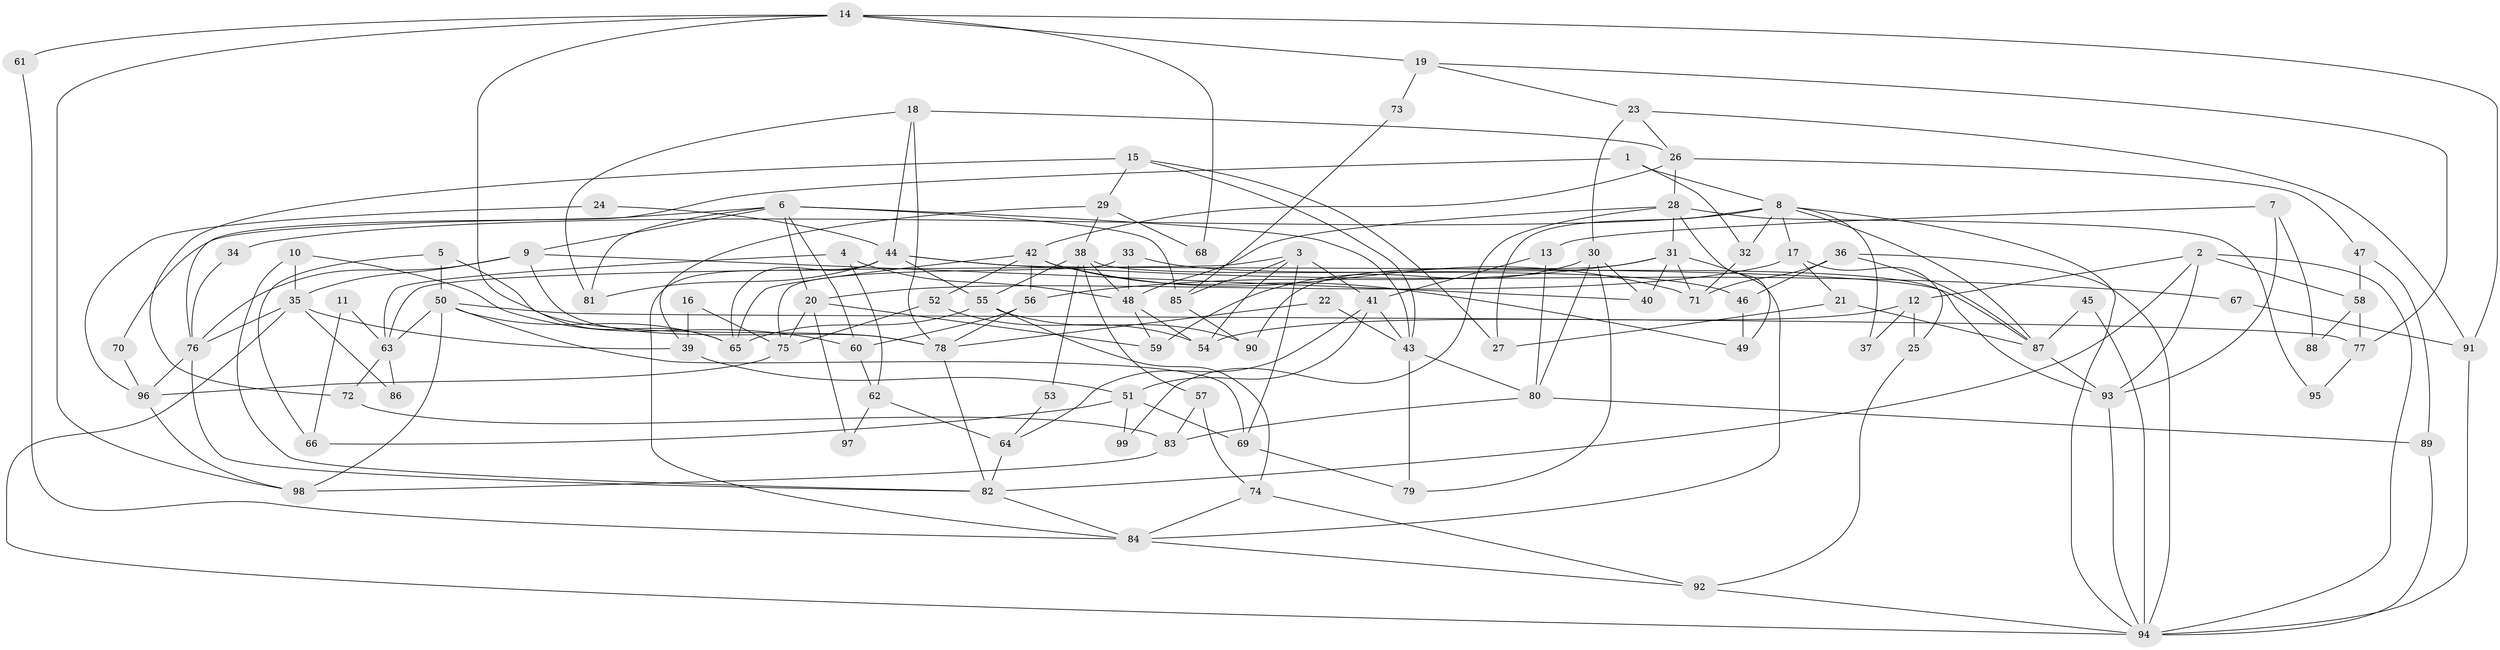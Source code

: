 // Generated by graph-tools (version 1.1) at 2025/02/03/09/25 03:02:10]
// undirected, 99 vertices, 198 edges
graph export_dot {
graph [start="1"]
  node [color=gray90,style=filled];
  1;
  2;
  3;
  4;
  5;
  6;
  7;
  8;
  9;
  10;
  11;
  12;
  13;
  14;
  15;
  16;
  17;
  18;
  19;
  20;
  21;
  22;
  23;
  24;
  25;
  26;
  27;
  28;
  29;
  30;
  31;
  32;
  33;
  34;
  35;
  36;
  37;
  38;
  39;
  40;
  41;
  42;
  43;
  44;
  45;
  46;
  47;
  48;
  49;
  50;
  51;
  52;
  53;
  54;
  55;
  56;
  57;
  58;
  59;
  60;
  61;
  62;
  63;
  64;
  65;
  66;
  67;
  68;
  69;
  70;
  71;
  72;
  73;
  74;
  75;
  76;
  77;
  78;
  79;
  80;
  81;
  82;
  83;
  84;
  85;
  86;
  87;
  88;
  89;
  90;
  91;
  92;
  93;
  94;
  95;
  96;
  97;
  98;
  99;
  1 -- 32;
  1 -- 76;
  1 -- 8;
  2 -- 82;
  2 -- 94;
  2 -- 12;
  2 -- 58;
  2 -- 93;
  3 -- 54;
  3 -- 63;
  3 -- 41;
  3 -- 69;
  3 -- 85;
  4 -- 48;
  4 -- 62;
  4 -- 63;
  5 -- 78;
  5 -- 50;
  5 -- 66;
  6 -- 43;
  6 -- 81;
  6 -- 9;
  6 -- 20;
  6 -- 60;
  6 -- 70;
  6 -- 85;
  7 -- 13;
  7 -- 93;
  7 -- 88;
  8 -- 87;
  8 -- 17;
  8 -- 27;
  8 -- 32;
  8 -- 34;
  8 -- 37;
  8 -- 94;
  9 -- 78;
  9 -- 35;
  9 -- 40;
  9 -- 76;
  10 -- 82;
  10 -- 35;
  10 -- 60;
  11 -- 63;
  11 -- 66;
  12 -- 54;
  12 -- 25;
  12 -- 37;
  13 -- 80;
  13 -- 41;
  14 -- 91;
  14 -- 65;
  14 -- 19;
  14 -- 61;
  14 -- 68;
  14 -- 98;
  15 -- 27;
  15 -- 43;
  15 -- 29;
  15 -- 72;
  16 -- 39;
  16 -- 75;
  17 -- 25;
  17 -- 20;
  17 -- 21;
  18 -- 44;
  18 -- 26;
  18 -- 78;
  18 -- 81;
  19 -- 77;
  19 -- 23;
  19 -- 73;
  20 -- 59;
  20 -- 75;
  20 -- 97;
  21 -- 87;
  21 -- 27;
  22 -- 78;
  22 -- 43;
  23 -- 30;
  23 -- 26;
  23 -- 91;
  24 -- 96;
  24 -- 44;
  25 -- 92;
  26 -- 28;
  26 -- 42;
  26 -- 47;
  28 -- 31;
  28 -- 48;
  28 -- 49;
  28 -- 95;
  28 -- 99;
  29 -- 38;
  29 -- 39;
  29 -- 68;
  30 -- 40;
  30 -- 59;
  30 -- 79;
  30 -- 80;
  31 -- 90;
  31 -- 56;
  31 -- 40;
  31 -- 71;
  31 -- 84;
  32 -- 71;
  33 -- 75;
  33 -- 46;
  33 -- 48;
  34 -- 76;
  35 -- 94;
  35 -- 39;
  35 -- 76;
  35 -- 86;
  36 -- 71;
  36 -- 94;
  36 -- 46;
  36 -- 87;
  38 -- 57;
  38 -- 55;
  38 -- 48;
  38 -- 53;
  38 -- 93;
  39 -- 51;
  41 -- 51;
  41 -- 43;
  41 -- 64;
  42 -- 56;
  42 -- 49;
  42 -- 52;
  42 -- 65;
  42 -- 71;
  43 -- 80;
  43 -- 79;
  44 -- 87;
  44 -- 55;
  44 -- 65;
  44 -- 67;
  44 -- 81;
  44 -- 84;
  45 -- 87;
  45 -- 94;
  46 -- 49;
  47 -- 89;
  47 -- 58;
  48 -- 54;
  48 -- 59;
  50 -- 65;
  50 -- 69;
  50 -- 63;
  50 -- 77;
  50 -- 98;
  51 -- 69;
  51 -- 66;
  51 -- 99;
  52 -- 75;
  52 -- 54;
  53 -- 64;
  55 -- 74;
  55 -- 65;
  55 -- 90;
  56 -- 60;
  56 -- 78;
  57 -- 83;
  57 -- 74;
  58 -- 77;
  58 -- 88;
  60 -- 62;
  61 -- 84;
  62 -- 64;
  62 -- 97;
  63 -- 72;
  63 -- 86;
  64 -- 82;
  67 -- 91;
  69 -- 79;
  70 -- 96;
  72 -- 83;
  73 -- 85;
  74 -- 84;
  74 -- 92;
  75 -- 96;
  76 -- 82;
  76 -- 96;
  77 -- 95;
  78 -- 82;
  80 -- 83;
  80 -- 89;
  82 -- 84;
  83 -- 98;
  84 -- 92;
  85 -- 90;
  87 -- 93;
  89 -- 94;
  91 -- 94;
  92 -- 94;
  93 -- 94;
  96 -- 98;
}
